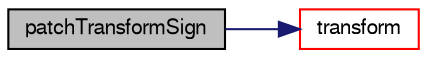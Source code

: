 digraph "patchTransformSign"
{
  bgcolor="transparent";
  edge [fontname="FreeSans",fontsize="10",labelfontname="FreeSans",labelfontsize="10"];
  node [fontname="FreeSans",fontsize="10",shape=record];
  rankdir="LR";
  Node277 [label="patchTransformSign",height=0.2,width=0.4,color="black", fillcolor="grey75", style="filled", fontcolor="black"];
  Node277 -> Node278 [color="midnightblue",fontsize="10",style="solid",fontname="FreeSans"];
  Node278 [label="transform",height=0.2,width=0.4,color="red",URL="$a27690.html#a394b589af5b529c46b524bb6418c05d5",tooltip="Access the overall (permuted) transform corresponding. "];
}
